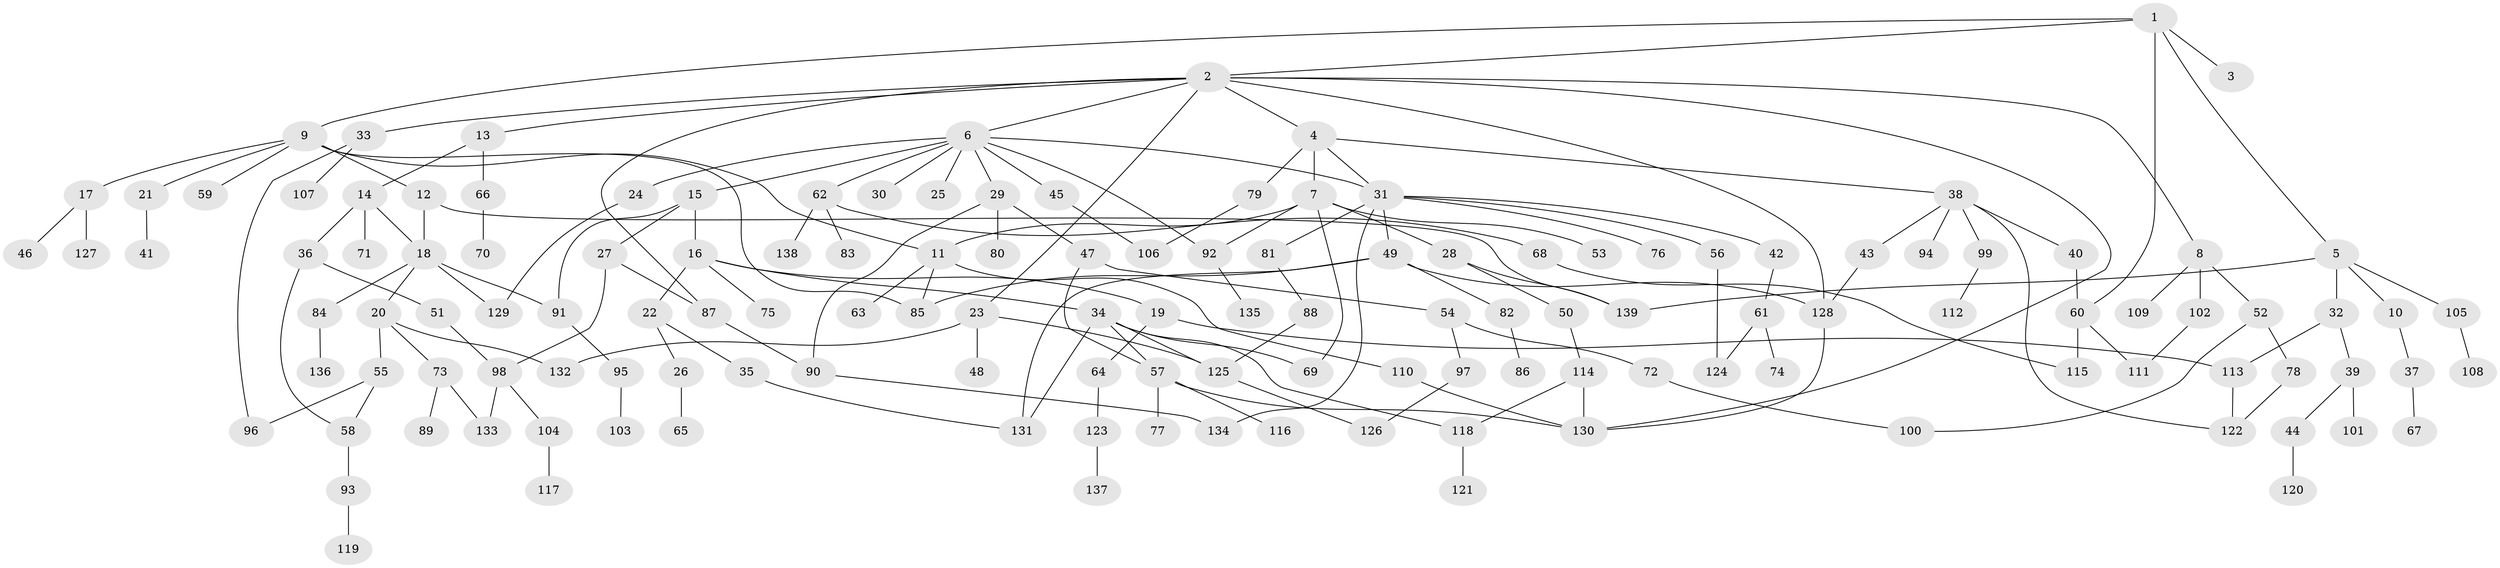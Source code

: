 // coarse degree distribution, {8: 0.010101010101010102, 12: 0.010101010101010102, 1: 0.29292929292929293, 11: 0.010101010101010102, 9: 0.020202020202020204, 6: 0.010101010101010102, 3: 0.1919191919191919, 2: 0.29292929292929293, 5: 0.050505050505050504, 7: 0.020202020202020204, 4: 0.09090909090909091}
// Generated by graph-tools (version 1.1) at 2025/51/02/27/25 19:51:37]
// undirected, 139 vertices, 179 edges
graph export_dot {
graph [start="1"]
  node [color=gray90,style=filled];
  1;
  2;
  3;
  4;
  5;
  6;
  7;
  8;
  9;
  10;
  11;
  12;
  13;
  14;
  15;
  16;
  17;
  18;
  19;
  20;
  21;
  22;
  23;
  24;
  25;
  26;
  27;
  28;
  29;
  30;
  31;
  32;
  33;
  34;
  35;
  36;
  37;
  38;
  39;
  40;
  41;
  42;
  43;
  44;
  45;
  46;
  47;
  48;
  49;
  50;
  51;
  52;
  53;
  54;
  55;
  56;
  57;
  58;
  59;
  60;
  61;
  62;
  63;
  64;
  65;
  66;
  67;
  68;
  69;
  70;
  71;
  72;
  73;
  74;
  75;
  76;
  77;
  78;
  79;
  80;
  81;
  82;
  83;
  84;
  85;
  86;
  87;
  88;
  89;
  90;
  91;
  92;
  93;
  94;
  95;
  96;
  97;
  98;
  99;
  100;
  101;
  102;
  103;
  104;
  105;
  106;
  107;
  108;
  109;
  110;
  111;
  112;
  113;
  114;
  115;
  116;
  117;
  118;
  119;
  120;
  121;
  122;
  123;
  124;
  125;
  126;
  127;
  128;
  129;
  130;
  131;
  132;
  133;
  134;
  135;
  136;
  137;
  138;
  139;
  1 -- 2;
  1 -- 3;
  1 -- 5;
  1 -- 9;
  1 -- 60;
  2 -- 4;
  2 -- 6;
  2 -- 8;
  2 -- 13;
  2 -- 23;
  2 -- 33;
  2 -- 87;
  2 -- 130;
  2 -- 128;
  4 -- 7;
  4 -- 31;
  4 -- 38;
  4 -- 79;
  5 -- 10;
  5 -- 32;
  5 -- 105;
  5 -- 139;
  6 -- 15;
  6 -- 24;
  6 -- 25;
  6 -- 29;
  6 -- 30;
  6 -- 45;
  6 -- 62;
  6 -- 92;
  6 -- 31;
  7 -- 28;
  7 -- 53;
  7 -- 92;
  7 -- 69;
  7 -- 11;
  8 -- 52;
  8 -- 102;
  8 -- 109;
  9 -- 11;
  9 -- 12;
  9 -- 17;
  9 -- 21;
  9 -- 59;
  9 -- 85;
  10 -- 37;
  11 -- 63;
  11 -- 85;
  11 -- 110;
  12 -- 18;
  12 -- 139;
  13 -- 14;
  13 -- 66;
  14 -- 36;
  14 -- 71;
  14 -- 18;
  15 -- 16;
  15 -- 27;
  15 -- 91;
  16 -- 19;
  16 -- 22;
  16 -- 34;
  16 -- 75;
  17 -- 46;
  17 -- 127;
  18 -- 20;
  18 -- 84;
  18 -- 91;
  18 -- 129;
  19 -- 64;
  19 -- 113;
  20 -- 55;
  20 -- 73;
  20 -- 132;
  21 -- 41;
  22 -- 26;
  22 -- 35;
  23 -- 48;
  23 -- 132;
  23 -- 125;
  24 -- 129;
  26 -- 65;
  27 -- 98;
  27 -- 87;
  28 -- 50;
  28 -- 139;
  29 -- 47;
  29 -- 80;
  29 -- 90;
  31 -- 42;
  31 -- 49;
  31 -- 56;
  31 -- 76;
  31 -- 81;
  31 -- 134;
  32 -- 39;
  32 -- 113;
  33 -- 107;
  33 -- 96;
  34 -- 57;
  34 -- 69;
  34 -- 125;
  34 -- 131;
  34 -- 118;
  35 -- 131;
  36 -- 51;
  36 -- 58;
  37 -- 67;
  38 -- 40;
  38 -- 43;
  38 -- 94;
  38 -- 99;
  38 -- 122;
  39 -- 44;
  39 -- 101;
  40 -- 60;
  42 -- 61;
  43 -- 128;
  44 -- 120;
  45 -- 106;
  47 -- 54;
  47 -- 57;
  49 -- 82;
  49 -- 128;
  49 -- 85;
  49 -- 131;
  50 -- 114;
  51 -- 98;
  52 -- 78;
  52 -- 100;
  54 -- 72;
  54 -- 97;
  55 -- 58;
  55 -- 96;
  56 -- 124;
  57 -- 77;
  57 -- 116;
  57 -- 130;
  58 -- 93;
  60 -- 111;
  60 -- 115;
  61 -- 74;
  61 -- 124;
  62 -- 68;
  62 -- 83;
  62 -- 138;
  64 -- 123;
  66 -- 70;
  68 -- 115;
  72 -- 100;
  73 -- 89;
  73 -- 133;
  78 -- 122;
  79 -- 106;
  81 -- 88;
  82 -- 86;
  84 -- 136;
  87 -- 90;
  88 -- 125;
  90 -- 134;
  91 -- 95;
  92 -- 135;
  93 -- 119;
  95 -- 103;
  97 -- 126;
  98 -- 104;
  98 -- 133;
  99 -- 112;
  102 -- 111;
  104 -- 117;
  105 -- 108;
  110 -- 130;
  113 -- 122;
  114 -- 118;
  114 -- 130;
  118 -- 121;
  123 -- 137;
  125 -- 126;
  128 -- 130;
}

